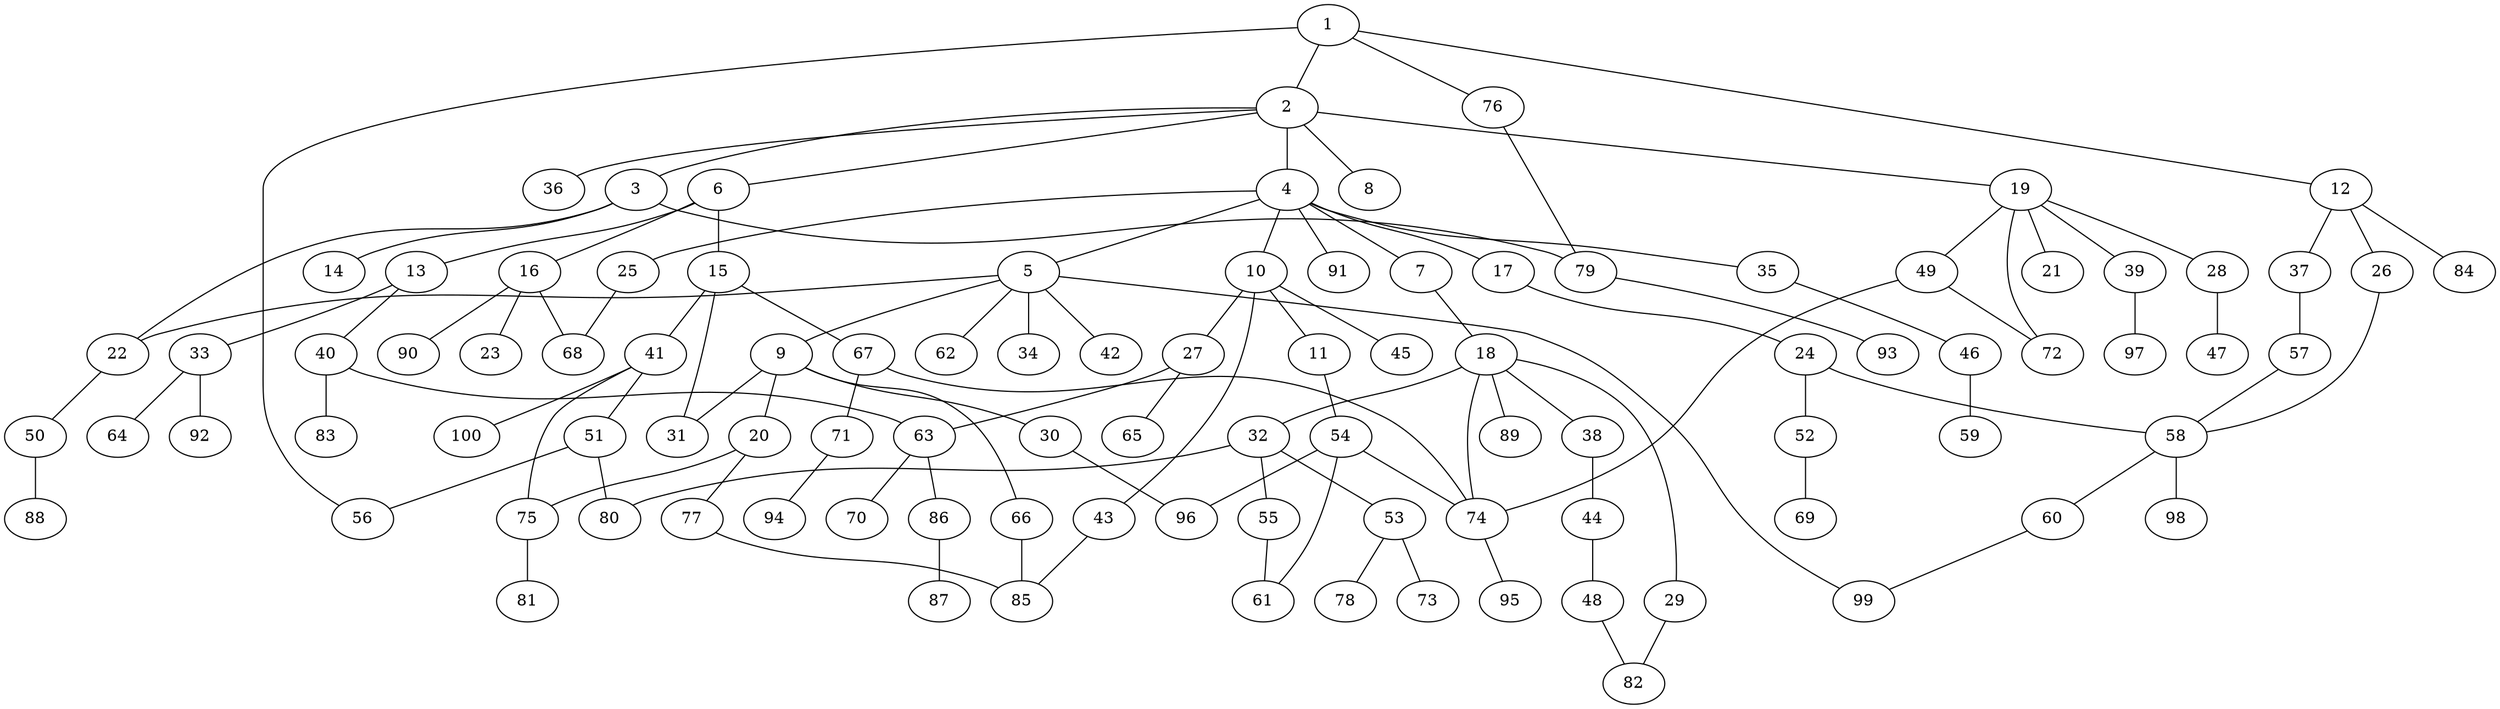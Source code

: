 graph graphname {1--2
1--12
1--56
1--76
2--3
2--4
2--6
2--8
2--19
2--36
3--14
3--22
3--79
4--5
4--7
4--10
4--17
4--25
4--35
4--91
5--9
5--22
5--34
5--42
5--62
5--99
6--13
6--15
6--16
7--18
9--20
9--30
9--31
9--66
10--11
10--27
10--43
10--45
11--54
12--26
12--37
12--84
13--33
13--40
15--31
15--41
15--67
16--23
16--68
16--90
17--24
18--29
18--32
18--38
18--74
18--89
19--21
19--28
19--39
19--49
19--72
20--75
20--77
22--50
24--52
24--58
25--68
26--58
27--63
27--65
28--47
29--82
30--96
32--53
32--55
32--80
33--64
33--92
35--46
37--57
38--44
39--97
40--63
40--83
41--51
41--75
41--100
43--85
44--48
46--59
48--82
49--72
49--74
50--88
51--56
51--80
52--69
53--73
53--78
54--61
54--74
54--96
55--61
57--58
58--60
58--98
60--99
63--70
63--86
66--85
67--71
67--74
71--94
74--95
75--81
76--79
77--85
79--93
86--87
}